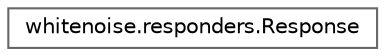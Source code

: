 digraph "Graphical Class Hierarchy"
{
 // LATEX_PDF_SIZE
  bgcolor="transparent";
  edge [fontname=Helvetica,fontsize=10,labelfontname=Helvetica,labelfontsize=10];
  node [fontname=Helvetica,fontsize=10,shape=box,height=0.2,width=0.4];
  rankdir="LR";
  Node0 [id="Node000000",label="whitenoise.responders.Response",height=0.2,width=0.4,color="grey40", fillcolor="white", style="filled",URL="$classwhitenoise_1_1responders_1_1_response.html",tooltip=" "];
}
